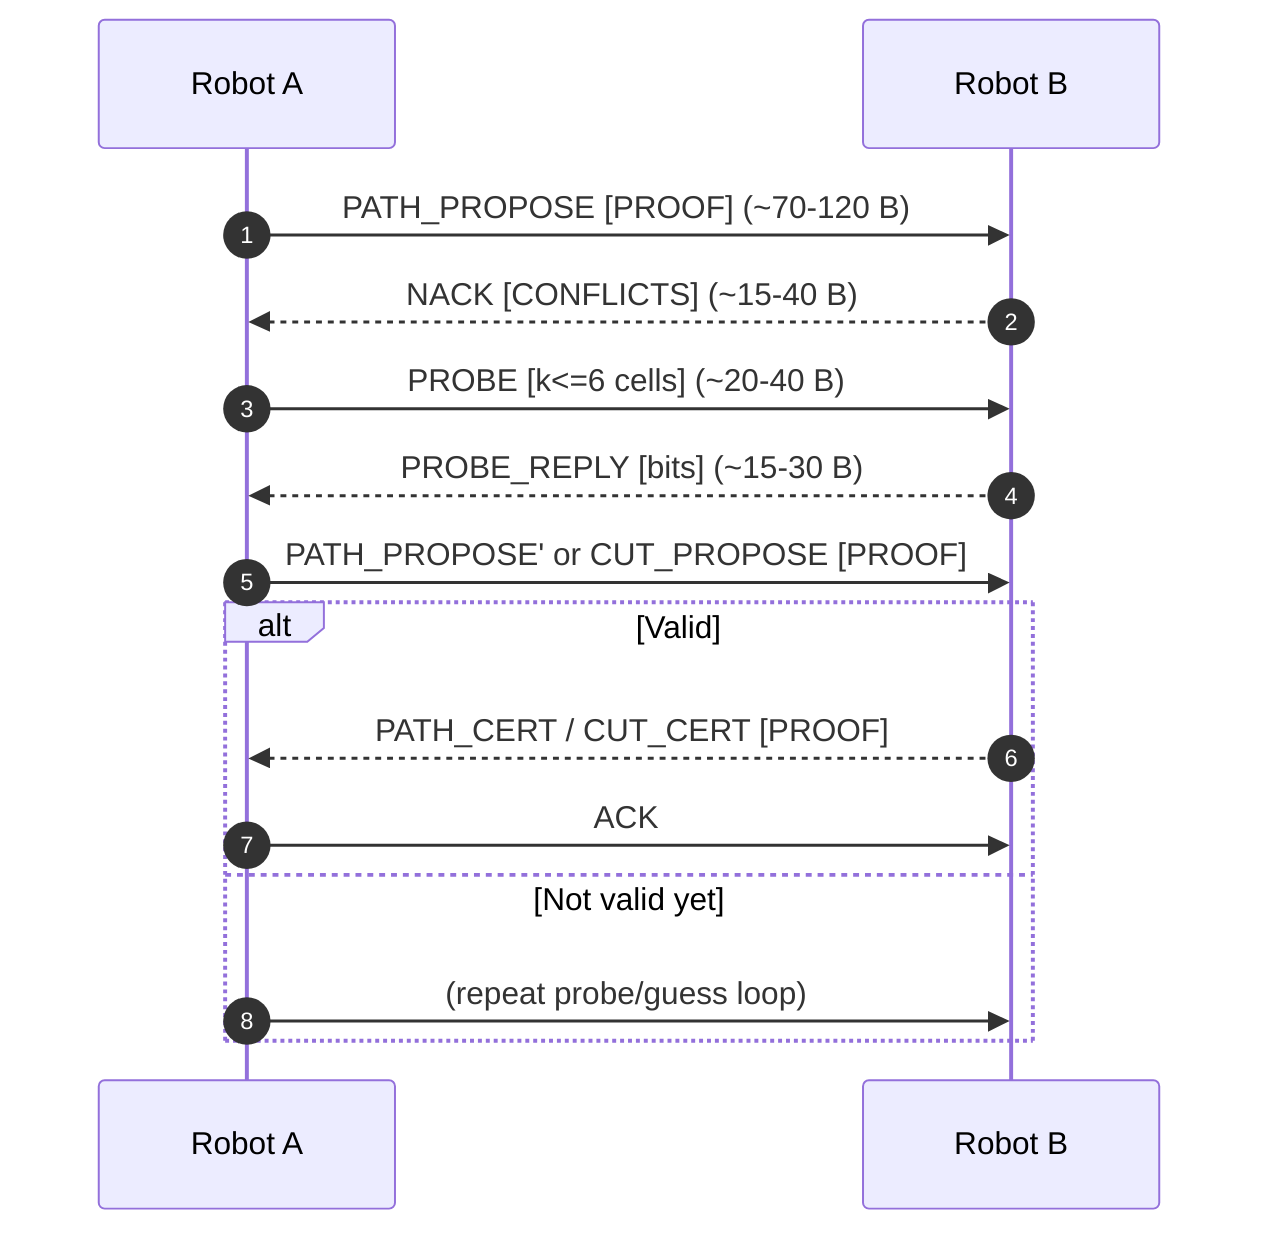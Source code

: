 sequenceDiagram
    autonumber
    participant A as Robot A
    participant B as Robot B
    A->>B: PATH_PROPOSE [PROOF] (~70-120 B)
    B-->>A: NACK [CONFLICTS] (~15-40 B)
    A->>B: PROBE [k<=6 cells] (~20-40 B)
    B-->>A: PROBE_REPLY [bits] (~15-30 B)
    A->>B: PATH_PROPOSE' or CUT_PROPOSE [PROOF]
    alt Valid
        B-->>A: PATH_CERT / CUT_CERT [PROOF]
        A->>B: ACK
    else Not valid yet
        A->>B: (repeat probe/guess loop)
    end